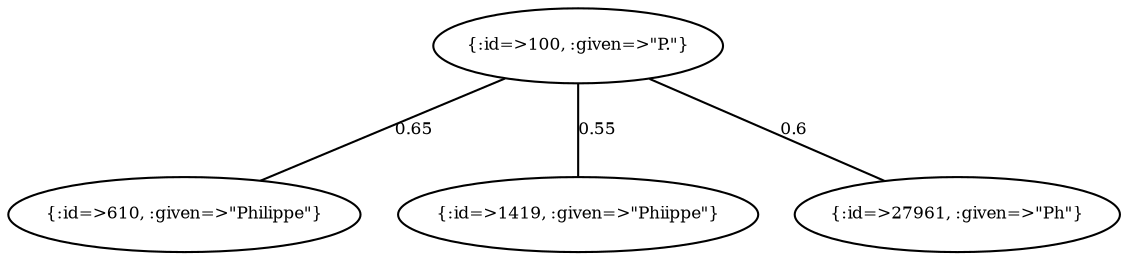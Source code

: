 graph Collector__WeightedGraph {
    "{:id=>100, :given=>\"P.\"}" [
        fontsize = 8,
        label = "{:id=>100, :given=>\"P.\"}"
    ]

    "{:id=>610, :given=>\"Philippe\"}" [
        fontsize = 8,
        label = "{:id=>610, :given=>\"Philippe\"}"
    ]

    "{:id=>1419, :given=>\"Phiippe\"}" [
        fontsize = 8,
        label = "{:id=>1419, :given=>\"Phiippe\"}"
    ]

    "{:id=>27961, :given=>\"Ph\"}" [
        fontsize = 8,
        label = "{:id=>27961, :given=>\"Ph\"}"
    ]

    "{:id=>100, :given=>\"P.\"}" -- "{:id=>610, :given=>\"Philippe\"}" [
        fontsize = 8,
        label = 0.65
    ]

    "{:id=>100, :given=>\"P.\"}" -- "{:id=>1419, :given=>\"Phiippe\"}" [
        fontsize = 8,
        label = 0.55
    ]

    "{:id=>100, :given=>\"P.\"}" -- "{:id=>27961, :given=>\"Ph\"}" [
        fontsize = 8,
        label = 0.6
    ]
}
